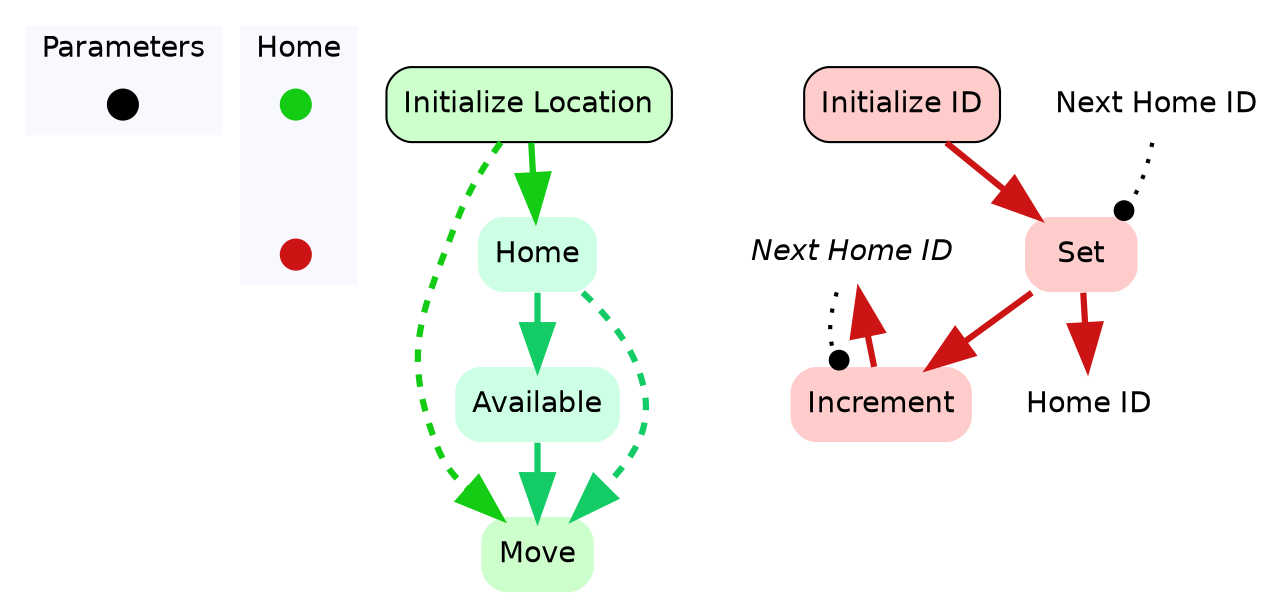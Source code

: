 digraph home {
	concentrate=true;
	
	subgraph clustercontextKey {
		fontname=Helvetica;
		label="Parameters";
		style="filled";
		fillcolor=ghostwhite;
		color=white;
		labeljust=l;
		contextOverview [style=filled,shape=point,fixedsize=true,width=.2,height=.2,fontcolor=white,color="black",label=""];
	}
	subgraph clusterhomeKey {
		fontname=Helvetica;
		nodesep=0.1;
		style="filled";
		fillcolor=ghostwhite;
		label="Home";
		color=white;
		labeljust=l;
		initializeLocationOverview [fontname=Helvetica,style=filled,shape=point,fixedsize=true,width=.2,height=.2,fontcolor=white,color="0.333, 0.9 , 0.8",label="",URL="home__Overview.svg"];
		initializeIDOverview [fontname=Helvetica,style=filled,shape=point,fixedsize=true,width=.2,height=.2,fontcolor=white,color="0.0, 0.9 , 0.8",label="",URL="home__Overview.svg"];
initializeLocationOverview -> initializeIDOverview [style=invis];
	}

//subgraph clusterinitializeLocation {
	//style=filled;
	//color=white;
	//fillcolor="0.0, 0.0, 0.98";
		initializeLocation [shape=box,style="rounded,filled",fontname=Helvetica,color=black,fillcolor="0.333, 0.2, 1.0",label="Initialize Location",URL="home_initializeLocation.svg"];
	initializeLocation ->  home [color="0.333, 0.9 , 0.8",penwidth=3.0,arrowsize=2.0];
		availableQuery [shape=none,style="rounded,filled",fontname=Helvetica,color="0.407, 0.2, 1.0",label="Available"];
	availableQuery ->  moveHome [color="0.407, 0.9 , 0.8",penwidth=3.0,arrowsize=2.0];
		home [shape=none,style="rounded,filled",fontname=Helvetica,color=gray,fillcolor="0.407, 0.2, 1.0",label="Home"];
	home ->  availableQuery [color="0.407, 0.9 , 0.8",penwidth=3.0,arrowsize=2.0];
		moveHome [shape=none,style="rounded,filled",fontname=Helvetica,color="0.333, 0.2, 1.0",label="Move"];
	initializeLocation ->  moveHome:nw [style=dashed,color="0.333, 0.9 , 0.8",penwidth=3.0,arrowsize=2.0];
	home -> moveHome:ne [style=dashed,color="0.407, 0.9 , 0.8",penwidth=3.0,arrowsize=2.0];
//}
		spatialResourcesnextHomeID [shape=none,fontsize=14,style="filled",fontname=Helvetica,color=none,fillcolor=white,label=<<i>Next Home ID</i>>];
		homehomeID [shape=none,fontsize=14,style="filled",fontname=Helvetica,color=none,fillcolor=white,label="Home ID"];

//subgraph clusterinitializeID {
	//style=filled;
	//color=white;
	//fillcolor="0.0, 0.0, 0.98";
		initializeID [shape=box,style="rounded,filled",fontname=Helvetica,color=black,fillcolor="0.0, 0.2, 1.0",label="Initialize ID",URL="home_initializeID.svg"];
	initializeID ->  setHomeIDToNextHomeID [color="0.0, 0.9 , 0.8",penwidth=3.0,arrowsize=2.0];
	setHomeIDToNextHomeID ->  homehomeID [color="0.0, 0.9 , 0.8",penwidth=3.0,arrowsize=2.0];

		setHomeIDToNextHomeID [shape=none,style="rounded,filled",fontname=Helvetica,color="0.0, 0.2, 1.0",label="Set"];
	setHomeIDToNextHomeID ->  incrementNextHomeID [color="0.0, 0.9 , 0.8",penwidth=3.0,arrowsize=2.0];
		incrementNextHomeID [shape=none,style="rounded,filled",fontname=Helvetica,color="0.0, 0.2, 1.0",label="Increment"];
			incrementNextHomeID ->  spatialResourcesnextHomeID [color="0.0, 0.9 , 0.8",penwidth=3.0,arrowsize=2.0];
//}

		importabcsetHomeIDToNextHomeIDspatialResourcesnextHomeID [fontname=Helvetica,shape=none,label="Next Home ID"];
		importabcsetHomeIDToNextHomeIDspatialResourcesnextHomeID -> setHomeIDToNextHomeID:"ne" [style=dotted,arrowhead=dot,color=black,penwidth=2.0];
		spatialResourcesnextHomeID -> incrementNextHomeID:nw [style=dotted,arrowhead=dot,color=black,penwidth=2.0];
}
